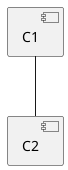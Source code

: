 {
  "sha1": "jrxcrmwndl4iruqobyzleexpg6l9cgo",
  "insertion": {
    "when": "2024-06-03T18:59:32.164Z",
    "url": "https://forum.plantuml.net/16822/remove-restore-%24tag-issue",
    "user": "plantuml@gmail.com"
  }
}
@startuml
component C1 $tag1 {
  node n $tag3
}
component C2 $tag2 {
}

C1 -- C2

remove $tag3
restore $tag1
@enduml
